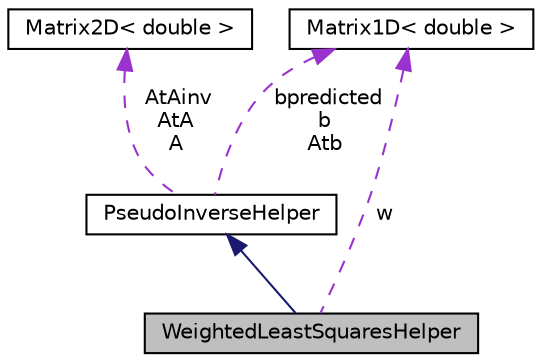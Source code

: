 digraph "WeightedLeastSquaresHelper"
{
  edge [fontname="Helvetica",fontsize="10",labelfontname="Helvetica",labelfontsize="10"];
  node [fontname="Helvetica",fontsize="10",shape=record];
  Node2 [label="WeightedLeastSquaresHelper",height=0.2,width=0.4,color="black", fillcolor="grey75", style="filled", fontcolor="black"];
  Node3 -> Node2 [dir="back",color="midnightblue",fontsize="10",style="solid",fontname="Helvetica"];
  Node3 [label="PseudoInverseHelper",height=0.2,width=0.4,color="black", fillcolor="white", style="filled",URL="$classPseudoInverseHelper.html"];
  Node4 -> Node3 [dir="back",color="darkorchid3",fontsize="10",style="dashed",label=" AtAinv\nAtA\nA" ,fontname="Helvetica"];
  Node4 [label="Matrix2D\< double \>",height=0.2,width=0.4,color="black", fillcolor="white", style="filled",URL="$classMatrix2D.html"];
  Node5 -> Node3 [dir="back",color="darkorchid3",fontsize="10",style="dashed",label=" bpredicted\nb\nAtb" ,fontname="Helvetica"];
  Node5 [label="Matrix1D\< double \>",height=0.2,width=0.4,color="black", fillcolor="white", style="filled",URL="$classMatrix1D.html"];
  Node5 -> Node2 [dir="back",color="darkorchid3",fontsize="10",style="dashed",label=" w" ,fontname="Helvetica"];
}
